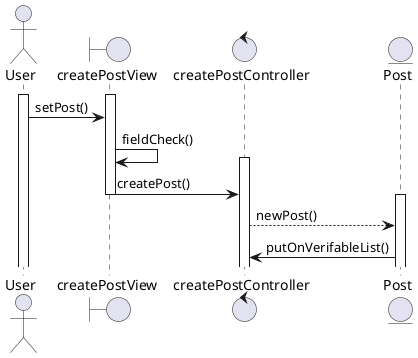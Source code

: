 @startuml "Sequence Diagram UC Create Post"
actor User
boundary createPostView
control createPostController
entity Post
activate User
activate createPostView
User->createPostView: setPost()
createPostView->createPostView:fieldCheck()
activate createPostController
createPostView->createPostController:createPost()
deactivate createPostView
activate Post
createPostController-->Post: newPost()
Post->createPostController:putOnVerifableList()
@enduml